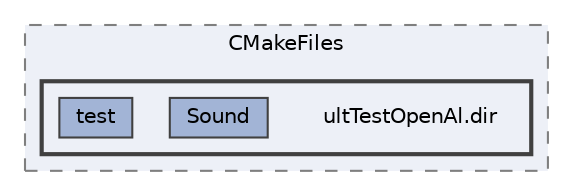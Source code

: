 digraph "linuxbuild/src/CMakeFiles/ultTestOpenAl.dir"
{
 // LATEX_PDF_SIZE
  bgcolor="transparent";
  edge [fontname=Helvetica,fontsize=10,labelfontname=Helvetica,labelfontsize=10];
  node [fontname=Helvetica,fontsize=10,shape=box,height=0.2,width=0.4];
  compound=true
  subgraph clusterdir_ed05e26af7fc9b3490d8b64f831a2a99 {
    graph [ bgcolor="#edf0f7", pencolor="grey50", label="CMakeFiles", fontname=Helvetica,fontsize=10 style="filled,dashed", URL="dir_ed05e26af7fc9b3490d8b64f831a2a99.html",tooltip=""]
  subgraph clusterdir_941537a80cf3ae75705003995390c0ca {
    graph [ bgcolor="#edf0f7", pencolor="grey25", label="", fontname=Helvetica,fontsize=10 style="filled,bold", URL="dir_941537a80cf3ae75705003995390c0ca.html",tooltip=""]
    dir_941537a80cf3ae75705003995390c0ca [shape=plaintext, label="ultTestOpenAl.dir"];
  dir_88c71341907fb71fd34440b3a024ccdb [label="Sound", fillcolor="#a2b4d6", color="grey25", style="filled", URL="dir_88c71341907fb71fd34440b3a024ccdb.html",tooltip=""];
  dir_32866c8161ae836ff6e2e690e38a1097 [label="test", fillcolor="#a2b4d6", color="grey25", style="filled", URL="dir_32866c8161ae836ff6e2e690e38a1097.html",tooltip=""];
  }
  }
}
